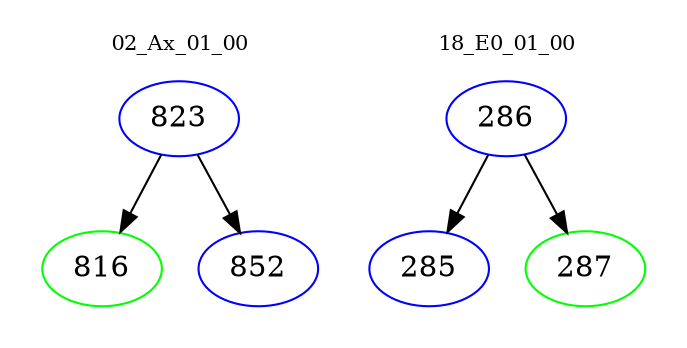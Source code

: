 digraph{
subgraph cluster_0 {
color = white
label = "02_Ax_01_00";
fontsize=10;
T0_823 [label="823", color="blue"]
T0_823 -> T0_816 [color="black"]
T0_816 [label="816", color="green"]
T0_823 -> T0_852 [color="black"]
T0_852 [label="852", color="blue"]
}
subgraph cluster_1 {
color = white
label = "18_E0_01_00";
fontsize=10;
T1_286 [label="286", color="blue"]
T1_286 -> T1_285 [color="black"]
T1_285 [label="285", color="blue"]
T1_286 -> T1_287 [color="black"]
T1_287 [label="287", color="green"]
}
}
